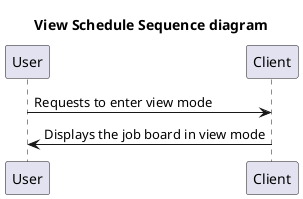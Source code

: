@startuml
Participant User
Participant Client
title View Schedule Sequence diagram
User->Client: Requests to enter view mode
Client->User: Displays the job board in view mode
@enduml
